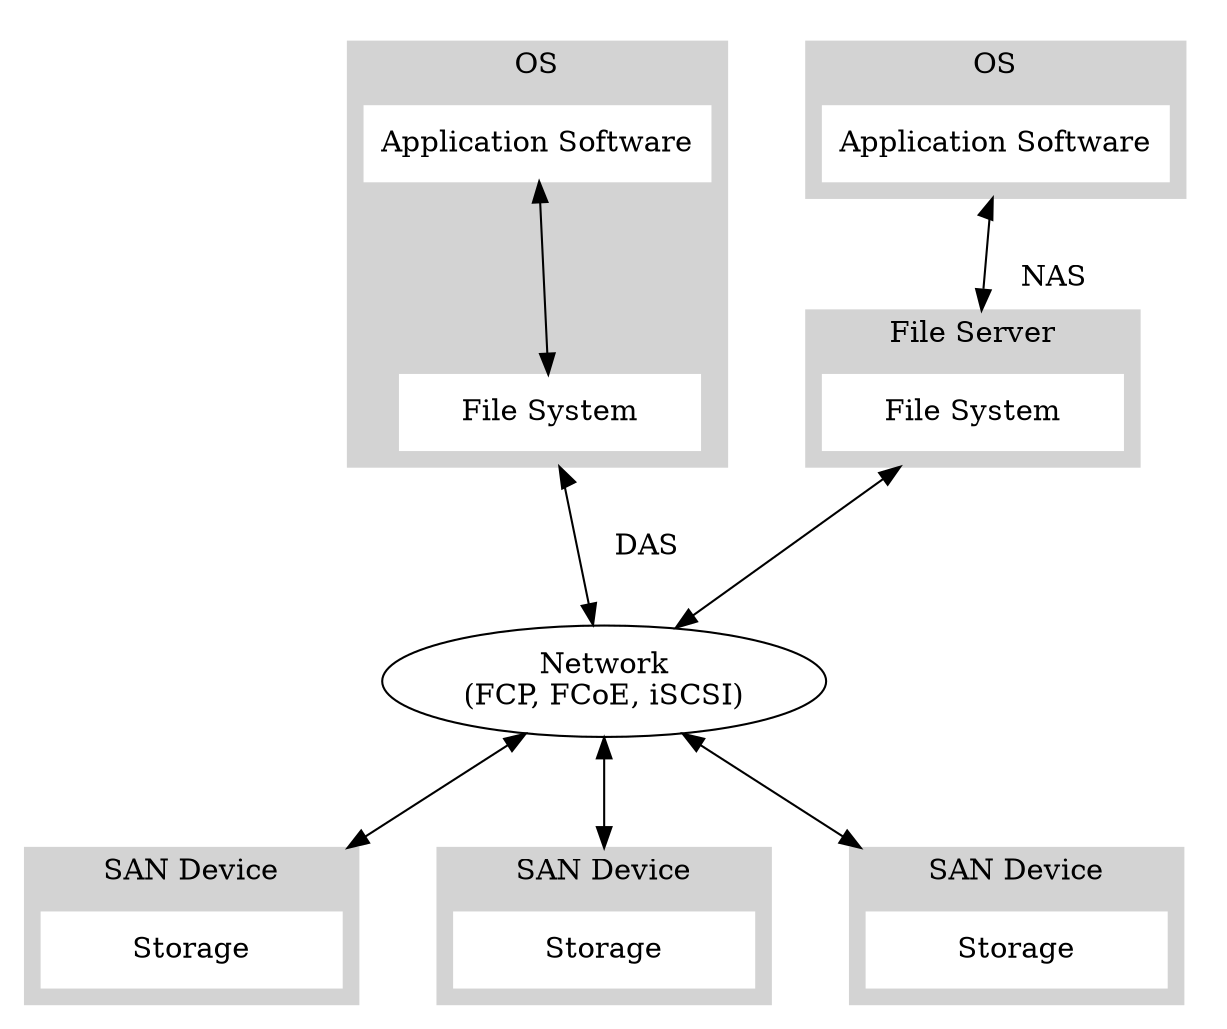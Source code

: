 digraph storage {
	compound = true;
	ratio="expand";
	ranksep="0.8 equally";
	nodesep=0.75;

	subgraph cluster0 {
        	node [style=filled,color=white];

        	style = "filled";
        	color = "lightgrey";
        	label = "OS";

		app0 [label="Application Software", shape=box, width=2.0];
		fs0 [label="File System", shape=box,width=2.0];

		app0 -> fs0 [dir=both,minlen=1];
	}

	subgraph cluster1 {
		color = "white";

		subgraph cluster15 {
        		node [style=filled,color=white];

        		style = "filled";
        		color = "lightgrey";
        		label = "OS";

			app1 [label="Application Software", shape=box, width=2.0];
		}

		subgraph cluster2 {
        		node [style=filled,color=white];

        		style = "filled";
        		color = "lightgrey";
        		label = "File Server";

			fs2 [label="File System", shape=box, width=2.0];
			app1 -> fs2 [dir=both,minlen=1,ltail=cluster15,lhead=cluster2,label="    NAS"];
		}

	}

	subgraph cluster3 {
        	node [style=filled,color=white];

        	style = "filled";
        	color = "lightgrey";
        	label = "SAN Device";

		st3 [label="Storage", shape=box, width=2.0];
    	}

	subgraph cluster4 {
        	node [style=filled,color=white];

        	style = "filled";
        	color = "lightgrey";
        	label = "SAN Device";

		st4 [label="Storage", shape=box, width=2.0];
    	}

	subgraph cluster5 {
        	node [style=filled,color=white];

        	style = "filled";
        	color = "lightgrey";
        	label = "SAN Device";

		st5 [label="Storage", shape=box, width=2.0];
    	}
	nw [label="Network\n(FCP, FCoE, iSCSI)"];

	fs0 -> nw [dir=both,ltail=cluster0,label="    DAS"];
	fs2 -> nw [dir=both,ltail=cluster2];

	nw -> st3 [dir=both,lhead=cluster3];
	nw -> st4 [dir=both,lhead=cluster4];
	nw -> st5 [dir=both,lhead=cluster5];
}
